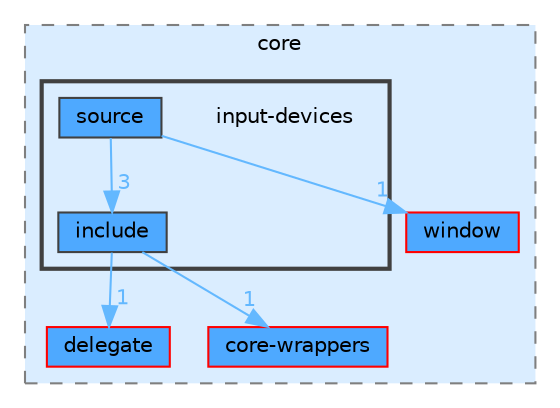 digraph "lib/core/input-devices"
{
 // LATEX_PDF_SIZE
  bgcolor="transparent";
  edge [fontname=Helvetica,fontsize=10,labelfontname=Helvetica,labelfontsize=10];
  node [fontname=Helvetica,fontsize=10,shape=box,height=0.2,width=0.4];
  compound=true
  subgraph clusterdir_a2d5e495f4b604d04f57d90095a59dd6 {
    graph [ bgcolor="#daedff", pencolor="grey50", label="core", fontname=Helvetica,fontsize=10 style="filled,dashed", URL="dir_a2d5e495f4b604d04f57d90095a59dd6.html",tooltip=""]
  dir_39dc3696face21c9d2fd0a35e1db30ee [label="delegate", fillcolor="#4ea9ff", color="red", style="filled", URL="dir_39dc3696face21c9d2fd0a35e1db30ee.html",tooltip=""];
  dir_3ba74b92108d0f2a02e3c2f0f685a4ec [label="core-wrappers", fillcolor="#4ea9ff", color="red", style="filled", URL="dir_3ba74b92108d0f2a02e3c2f0f685a4ec.html",tooltip=""];
  dir_2eb4d6a0926ce6cd9d2287e910bc6883 [label="window", fillcolor="#4ea9ff", color="red", style="filled", URL="dir_2eb4d6a0926ce6cd9d2287e910bc6883.html",tooltip=""];
  subgraph clusterdir_4d774bf1c998380aae1c705a639e3000 {
    graph [ bgcolor="#daedff", pencolor="grey25", label="", fontname=Helvetica,fontsize=10 style="filled,bold", URL="dir_4d774bf1c998380aae1c705a639e3000.html",tooltip=""]
    dir_4d774bf1c998380aae1c705a639e3000 [shape=plaintext, label="input-devices"];
  dir_4735449031e74bdaac4a876cd5f8b7ce [label="include", fillcolor="#4ea9ff", color="grey25", style="filled", URL="dir_4735449031e74bdaac4a876cd5f8b7ce.html",tooltip=""];
  dir_676d9a7258bffae2abcdc86ae28abfa0 [label="source", fillcolor="#4ea9ff", color="grey25", style="filled", URL="dir_676d9a7258bffae2abcdc86ae28abfa0.html",tooltip=""];
  }
  }
  dir_4735449031e74bdaac4a876cd5f8b7ce->dir_39dc3696face21c9d2fd0a35e1db30ee [headlabel="1", labeldistance=1.5 headhref="dir_000007_000002.html" color="steelblue1" fontcolor="steelblue1"];
  dir_4735449031e74bdaac4a876cd5f8b7ce->dir_3ba74b92108d0f2a02e3c2f0f685a4ec [headlabel="1", labeldistance=1.5 headhref="dir_000007_000001.html" color="steelblue1" fontcolor="steelblue1"];
  dir_676d9a7258bffae2abcdc86ae28abfa0->dir_2eb4d6a0926ce6cd9d2287e910bc6883 [headlabel="1", labeldistance=1.5 headhref="dir_000019_000026.html" color="steelblue1" fontcolor="steelblue1"];
  dir_676d9a7258bffae2abcdc86ae28abfa0->dir_4735449031e74bdaac4a876cd5f8b7ce [headlabel="3", labeldistance=1.5 headhref="dir_000019_000007.html" color="steelblue1" fontcolor="steelblue1"];
}
